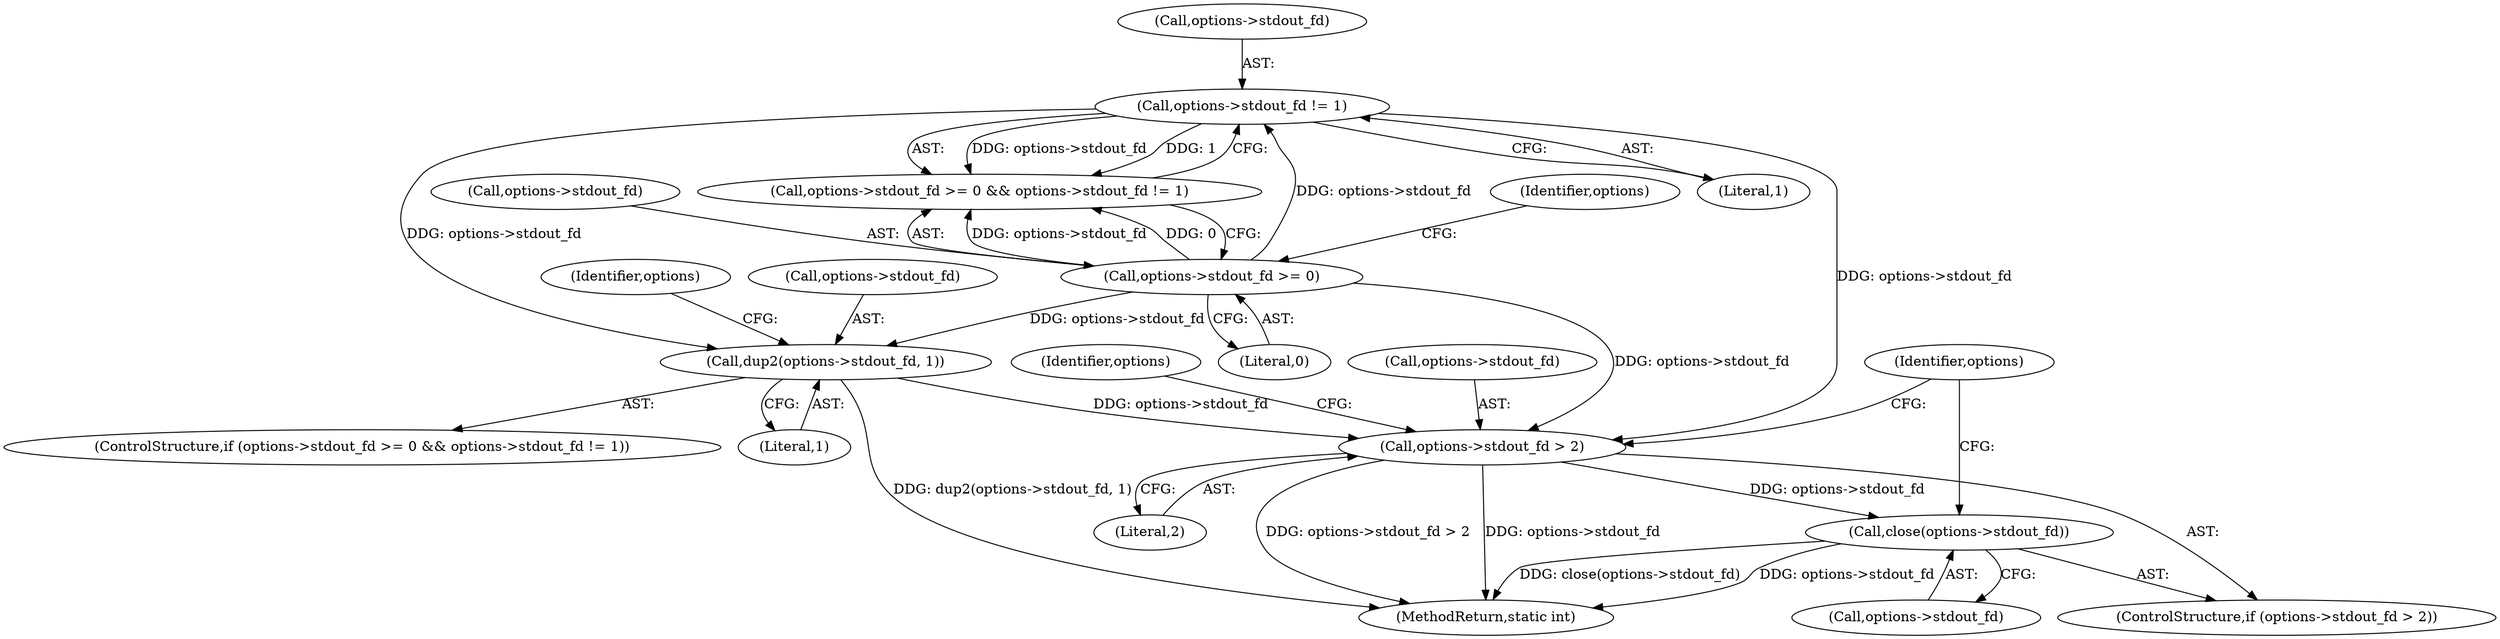 digraph "0_lxc_5c3fcae78b63ac9dd56e36075903921bd9461f9e@API" {
"1000638" [label="(Call,close(options->stdout_fd))"];
"1000633" [label="(Call,options->stdout_fd > 2)"];
"1000595" [label="(Call,options->stdout_fd != 1)"];
"1000590" [label="(Call,options->stdout_fd >= 0)"];
"1000600" [label="(Call,dup2(options->stdout_fd, 1))"];
"1000600" [label="(Call,dup2(options->stdout_fd, 1))"];
"1000645" [label="(Identifier,options)"];
"1000604" [label="(Literal,1)"];
"1000632" [label="(ControlStructure,if (options->stdout_fd > 2))"];
"1000638" [label="(Call,close(options->stdout_fd))"];
"1000637" [label="(Literal,2)"];
"1000639" [label="(Call,options->stdout_fd)"];
"1000595" [label="(Call,options->stdout_fd != 1)"];
"1000591" [label="(Call,options->stdout_fd)"];
"1000640" [label="(Identifier,options)"];
"1000590" [label="(Call,options->stdout_fd >= 0)"];
"1000609" [label="(Identifier,options)"];
"1000597" [label="(Identifier,options)"];
"1000634" [label="(Call,options->stdout_fd)"];
"1000596" [label="(Call,options->stdout_fd)"];
"1000633" [label="(Call,options->stdout_fd > 2)"];
"1000601" [label="(Call,options->stdout_fd)"];
"1000588" [label="(ControlStructure,if (options->stdout_fd >= 0 && options->stdout_fd != 1))"];
"1000696" [label="(MethodReturn,static int)"];
"1000594" [label="(Literal,0)"];
"1000589" [label="(Call,options->stdout_fd >= 0 && options->stdout_fd != 1)"];
"1000599" [label="(Literal,1)"];
"1000638" -> "1000632"  [label="AST: "];
"1000638" -> "1000639"  [label="CFG: "];
"1000639" -> "1000638"  [label="AST: "];
"1000645" -> "1000638"  [label="CFG: "];
"1000638" -> "1000696"  [label="DDG: close(options->stdout_fd)"];
"1000638" -> "1000696"  [label="DDG: options->stdout_fd"];
"1000633" -> "1000638"  [label="DDG: options->stdout_fd"];
"1000633" -> "1000632"  [label="AST: "];
"1000633" -> "1000637"  [label="CFG: "];
"1000634" -> "1000633"  [label="AST: "];
"1000637" -> "1000633"  [label="AST: "];
"1000640" -> "1000633"  [label="CFG: "];
"1000645" -> "1000633"  [label="CFG: "];
"1000633" -> "1000696"  [label="DDG: options->stdout_fd > 2"];
"1000633" -> "1000696"  [label="DDG: options->stdout_fd"];
"1000595" -> "1000633"  [label="DDG: options->stdout_fd"];
"1000590" -> "1000633"  [label="DDG: options->stdout_fd"];
"1000600" -> "1000633"  [label="DDG: options->stdout_fd"];
"1000595" -> "1000589"  [label="AST: "];
"1000595" -> "1000599"  [label="CFG: "];
"1000596" -> "1000595"  [label="AST: "];
"1000599" -> "1000595"  [label="AST: "];
"1000589" -> "1000595"  [label="CFG: "];
"1000595" -> "1000589"  [label="DDG: options->stdout_fd"];
"1000595" -> "1000589"  [label="DDG: 1"];
"1000590" -> "1000595"  [label="DDG: options->stdout_fd"];
"1000595" -> "1000600"  [label="DDG: options->stdout_fd"];
"1000590" -> "1000589"  [label="AST: "];
"1000590" -> "1000594"  [label="CFG: "];
"1000591" -> "1000590"  [label="AST: "];
"1000594" -> "1000590"  [label="AST: "];
"1000597" -> "1000590"  [label="CFG: "];
"1000589" -> "1000590"  [label="CFG: "];
"1000590" -> "1000589"  [label="DDG: options->stdout_fd"];
"1000590" -> "1000589"  [label="DDG: 0"];
"1000590" -> "1000600"  [label="DDG: options->stdout_fd"];
"1000600" -> "1000588"  [label="AST: "];
"1000600" -> "1000604"  [label="CFG: "];
"1000601" -> "1000600"  [label="AST: "];
"1000604" -> "1000600"  [label="AST: "];
"1000609" -> "1000600"  [label="CFG: "];
"1000600" -> "1000696"  [label="DDG: dup2(options->stdout_fd, 1)"];
}
